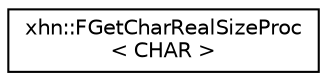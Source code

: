 digraph "Graphical Class Hierarchy"
{
  edge [fontname="Helvetica",fontsize="10",labelfontname="Helvetica",labelfontsize="10"];
  node [fontname="Helvetica",fontsize="10",shape=record];
  rankdir="LR";
  Node1 [label="xhn::FGetCharRealSizeProc\l\< CHAR \>",height=0.2,width=0.4,color="black", fillcolor="white", style="filled",URL="$structxhn_1_1_f_get_char_real_size_proc.html"];
}
